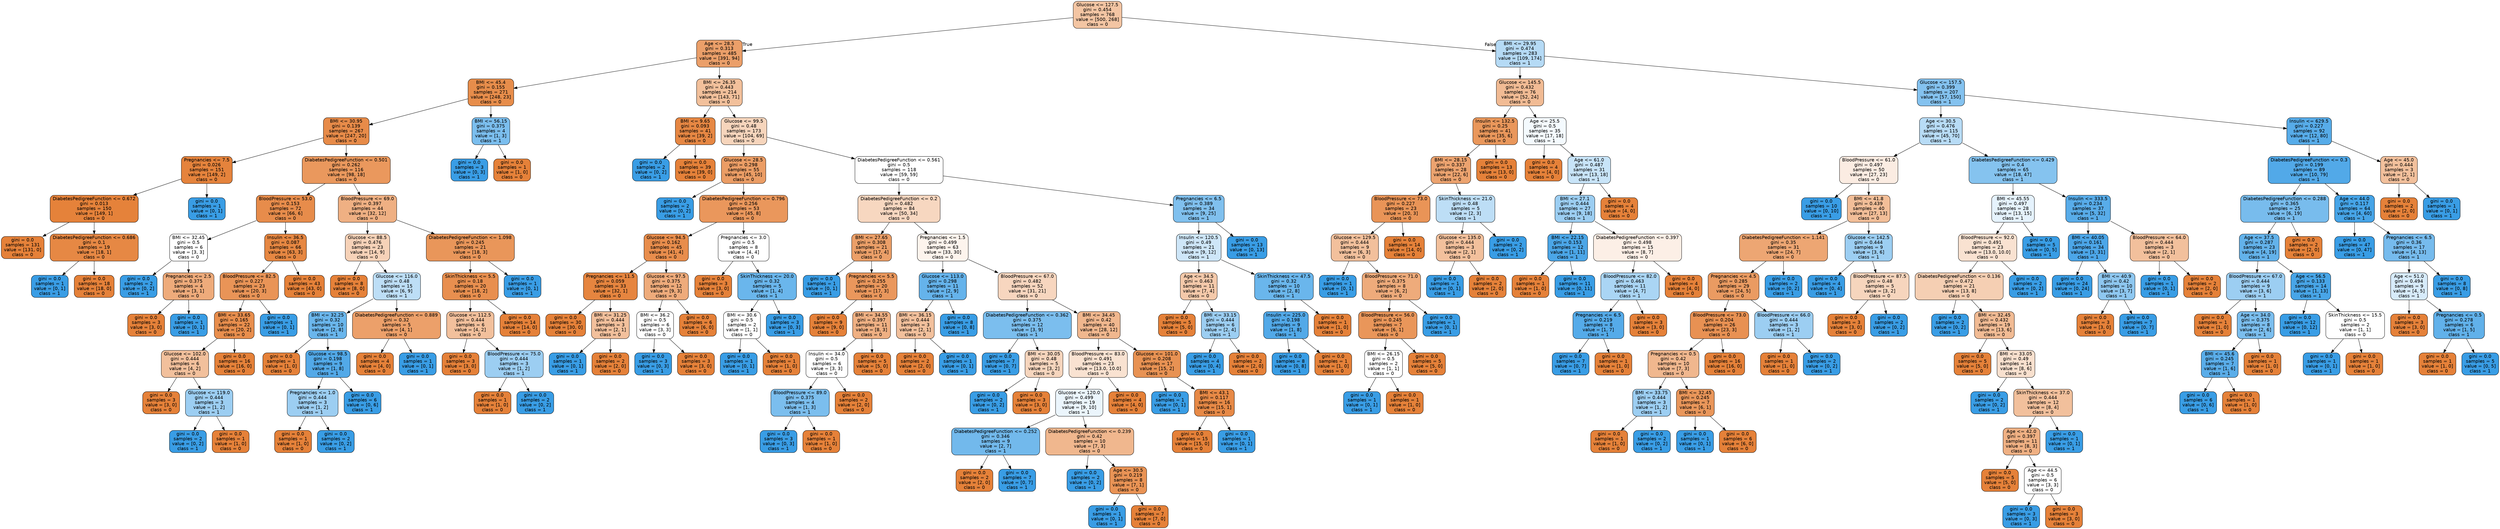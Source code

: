 digraph Tree {
node [shape=box, style="filled, rounded", color="black", fontname="helvetica"] ;
edge [fontname="helvetica"] ;
0 [label="Glucose <= 127.5\ngini = 0.454\nsamples = 768\nvalue = [500, 268]\nclass = 0", fillcolor="#f3c5a3"] ;
1 [label="Age <= 28.5\ngini = 0.313\nsamples = 485\nvalue = [391, 94]\nclass = 0", fillcolor="#eb9f69"] ;
0 -> 1 [labeldistance=2.5, labelangle=45, headlabel="True"] ;
2 [label="BMI <= 45.4\ngini = 0.155\nsamples = 271\nvalue = [248, 23]\nclass = 0", fillcolor="#e78d4b"] ;
1 -> 2 ;
3 [label="BMI <= 30.95\ngini = 0.139\nsamples = 267\nvalue = [247, 20]\nclass = 0", fillcolor="#e78b49"] ;
2 -> 3 ;
4 [label="Pregnancies <= 7.5\ngini = 0.026\nsamples = 151\nvalue = [149, 2]\nclass = 0", fillcolor="#e5833c"] ;
3 -> 4 ;
5 [label="DiabetesPedigreeFunction <= 0.672\ngini = 0.013\nsamples = 150\nvalue = [149, 1]\nclass = 0", fillcolor="#e5823a"] ;
4 -> 5 ;
6 [label="gini = 0.0\nsamples = 131\nvalue = [131, 0]\nclass = 0", fillcolor="#e58139"] ;
5 -> 6 ;
7 [label="DiabetesPedigreeFunction <= 0.686\ngini = 0.1\nsamples = 19\nvalue = [18, 1]\nclass = 0", fillcolor="#e68844"] ;
5 -> 7 ;
8 [label="gini = 0.0\nsamples = 1\nvalue = [0, 1]\nclass = 1", fillcolor="#399de5"] ;
7 -> 8 ;
9 [label="gini = 0.0\nsamples = 18\nvalue = [18, 0]\nclass = 0", fillcolor="#e58139"] ;
7 -> 9 ;
10 [label="gini = 0.0\nsamples = 1\nvalue = [0, 1]\nclass = 1", fillcolor="#399de5"] ;
4 -> 10 ;
11 [label="DiabetesPedigreeFunction <= 0.501\ngini = 0.262\nsamples = 116\nvalue = [98, 18]\nclass = 0", fillcolor="#ea985d"] ;
3 -> 11 ;
12 [label="BloodPressure <= 53.0\ngini = 0.153\nsamples = 72\nvalue = [66, 6]\nclass = 0", fillcolor="#e78c4b"] ;
11 -> 12 ;
13 [label="BMI <= 32.45\ngini = 0.5\nsamples = 6\nvalue = [3, 3]\nclass = 0", fillcolor="#ffffff"] ;
12 -> 13 ;
14 [label="gini = 0.0\nsamples = 2\nvalue = [0, 2]\nclass = 1", fillcolor="#399de5"] ;
13 -> 14 ;
15 [label="Pregnancies <= 2.5\ngini = 0.375\nsamples = 4\nvalue = [3, 1]\nclass = 0", fillcolor="#eeab7b"] ;
13 -> 15 ;
16 [label="gini = 0.0\nsamples = 3\nvalue = [3, 0]\nclass = 0", fillcolor="#e58139"] ;
15 -> 16 ;
17 [label="gini = 0.0\nsamples = 1\nvalue = [0, 1]\nclass = 1", fillcolor="#399de5"] ;
15 -> 17 ;
18 [label="Insulin <= 36.5\ngini = 0.087\nsamples = 66\nvalue = [63, 3]\nclass = 0", fillcolor="#e68742"] ;
12 -> 18 ;
19 [label="BloodPressure <= 82.5\ngini = 0.227\nsamples = 23\nvalue = [20, 3]\nclass = 0", fillcolor="#e99457"] ;
18 -> 19 ;
20 [label="BMI <= 33.65\ngini = 0.165\nsamples = 22\nvalue = [20, 2]\nclass = 0", fillcolor="#e88e4d"] ;
19 -> 20 ;
21 [label="Glucose <= 102.0\ngini = 0.444\nsamples = 6\nvalue = [4, 2]\nclass = 0", fillcolor="#f2c09c"] ;
20 -> 21 ;
22 [label="gini = 0.0\nsamples = 3\nvalue = [3, 0]\nclass = 0", fillcolor="#e58139"] ;
21 -> 22 ;
23 [label="Glucose <= 119.0\ngini = 0.444\nsamples = 3\nvalue = [1, 2]\nclass = 1", fillcolor="#9ccef2"] ;
21 -> 23 ;
24 [label="gini = 0.0\nsamples = 2\nvalue = [0, 2]\nclass = 1", fillcolor="#399de5"] ;
23 -> 24 ;
25 [label="gini = 0.0\nsamples = 1\nvalue = [1, 0]\nclass = 0", fillcolor="#e58139"] ;
23 -> 25 ;
26 [label="gini = 0.0\nsamples = 16\nvalue = [16, 0]\nclass = 0", fillcolor="#e58139"] ;
20 -> 26 ;
27 [label="gini = 0.0\nsamples = 1\nvalue = [0, 1]\nclass = 1", fillcolor="#399de5"] ;
19 -> 27 ;
28 [label="gini = 0.0\nsamples = 43\nvalue = [43, 0]\nclass = 0", fillcolor="#e58139"] ;
18 -> 28 ;
29 [label="BloodPressure <= 69.0\ngini = 0.397\nsamples = 44\nvalue = [32, 12]\nclass = 0", fillcolor="#efb083"] ;
11 -> 29 ;
30 [label="Glucose <= 88.5\ngini = 0.476\nsamples = 23\nvalue = [14, 9]\nclass = 0", fillcolor="#f6d2b8"] ;
29 -> 30 ;
31 [label="gini = 0.0\nsamples = 8\nvalue = [8, 0]\nclass = 0", fillcolor="#e58139"] ;
30 -> 31 ;
32 [label="Glucose <= 116.0\ngini = 0.48\nsamples = 15\nvalue = [6, 9]\nclass = 1", fillcolor="#bddef6"] ;
30 -> 32 ;
33 [label="BMI <= 32.25\ngini = 0.32\nsamples = 10\nvalue = [2, 8]\nclass = 1", fillcolor="#6ab6ec"] ;
32 -> 33 ;
34 [label="gini = 0.0\nsamples = 1\nvalue = [1, 0]\nclass = 0", fillcolor="#e58139"] ;
33 -> 34 ;
35 [label="Glucose <= 98.5\ngini = 0.198\nsamples = 9\nvalue = [1, 8]\nclass = 1", fillcolor="#52a9e8"] ;
33 -> 35 ;
36 [label="Pregnancies <= 1.0\ngini = 0.444\nsamples = 3\nvalue = [1, 2]\nclass = 1", fillcolor="#9ccef2"] ;
35 -> 36 ;
37 [label="gini = 0.0\nsamples = 1\nvalue = [1, 0]\nclass = 0", fillcolor="#e58139"] ;
36 -> 37 ;
38 [label="gini = 0.0\nsamples = 2\nvalue = [0, 2]\nclass = 1", fillcolor="#399de5"] ;
36 -> 38 ;
39 [label="gini = 0.0\nsamples = 6\nvalue = [0, 6]\nclass = 1", fillcolor="#399de5"] ;
35 -> 39 ;
40 [label="DiabetesPedigreeFunction <= 0.889\ngini = 0.32\nsamples = 5\nvalue = [4, 1]\nclass = 0", fillcolor="#eca06a"] ;
32 -> 40 ;
41 [label="gini = 0.0\nsamples = 4\nvalue = [4, 0]\nclass = 0", fillcolor="#e58139"] ;
40 -> 41 ;
42 [label="gini = 0.0\nsamples = 1\nvalue = [0, 1]\nclass = 1", fillcolor="#399de5"] ;
40 -> 42 ;
43 [label="DiabetesPedigreeFunction <= 1.098\ngini = 0.245\nsamples = 21\nvalue = [18, 3]\nclass = 0", fillcolor="#e9965a"] ;
29 -> 43 ;
44 [label="SkinThickness <= 5.5\ngini = 0.18\nsamples = 20\nvalue = [18, 2]\nclass = 0", fillcolor="#e88f4f"] ;
43 -> 44 ;
45 [label="Glucose <= 112.5\ngini = 0.444\nsamples = 6\nvalue = [4, 2]\nclass = 0", fillcolor="#f2c09c"] ;
44 -> 45 ;
46 [label="gini = 0.0\nsamples = 3\nvalue = [3, 0]\nclass = 0", fillcolor="#e58139"] ;
45 -> 46 ;
47 [label="BloodPressure <= 75.0\ngini = 0.444\nsamples = 3\nvalue = [1, 2]\nclass = 1", fillcolor="#9ccef2"] ;
45 -> 47 ;
48 [label="gini = 0.0\nsamples = 1\nvalue = [1, 0]\nclass = 0", fillcolor="#e58139"] ;
47 -> 48 ;
49 [label="gini = 0.0\nsamples = 2\nvalue = [0, 2]\nclass = 1", fillcolor="#399de5"] ;
47 -> 49 ;
50 [label="gini = 0.0\nsamples = 14\nvalue = [14, 0]\nclass = 0", fillcolor="#e58139"] ;
44 -> 50 ;
51 [label="gini = 0.0\nsamples = 1\nvalue = [0, 1]\nclass = 1", fillcolor="#399de5"] ;
43 -> 51 ;
52 [label="BMI <= 56.15\ngini = 0.375\nsamples = 4\nvalue = [1, 3]\nclass = 1", fillcolor="#7bbeee"] ;
2 -> 52 ;
53 [label="gini = 0.0\nsamples = 3\nvalue = [0, 3]\nclass = 1", fillcolor="#399de5"] ;
52 -> 53 ;
54 [label="gini = 0.0\nsamples = 1\nvalue = [1, 0]\nclass = 0", fillcolor="#e58139"] ;
52 -> 54 ;
55 [label="BMI <= 26.35\ngini = 0.443\nsamples = 214\nvalue = [143, 71]\nclass = 0", fillcolor="#f2c09b"] ;
1 -> 55 ;
56 [label="BMI <= 9.65\ngini = 0.093\nsamples = 41\nvalue = [39, 2]\nclass = 0", fillcolor="#e68743"] ;
55 -> 56 ;
57 [label="gini = 0.0\nsamples = 2\nvalue = [0, 2]\nclass = 1", fillcolor="#399de5"] ;
56 -> 57 ;
58 [label="gini = 0.0\nsamples = 39\nvalue = [39, 0]\nclass = 0", fillcolor="#e58139"] ;
56 -> 58 ;
59 [label="Glucose <= 99.5\ngini = 0.48\nsamples = 173\nvalue = [104, 69]\nclass = 0", fillcolor="#f6d5bc"] ;
55 -> 59 ;
60 [label="Glucose <= 28.5\ngini = 0.298\nsamples = 55\nvalue = [45, 10]\nclass = 0", fillcolor="#eb9d65"] ;
59 -> 60 ;
61 [label="gini = 0.0\nsamples = 2\nvalue = [0, 2]\nclass = 1", fillcolor="#399de5"] ;
60 -> 61 ;
62 [label="DiabetesPedigreeFunction <= 0.796\ngini = 0.256\nsamples = 53\nvalue = [45, 8]\nclass = 0", fillcolor="#ea975c"] ;
60 -> 62 ;
63 [label="Glucose <= 94.5\ngini = 0.162\nsamples = 45\nvalue = [41, 4]\nclass = 0", fillcolor="#e88d4c"] ;
62 -> 63 ;
64 [label="Pregnancies <= 11.5\ngini = 0.059\nsamples = 33\nvalue = [32, 1]\nclass = 0", fillcolor="#e6853f"] ;
63 -> 64 ;
65 [label="gini = 0.0\nsamples = 30\nvalue = [30, 0]\nclass = 0", fillcolor="#e58139"] ;
64 -> 65 ;
66 [label="BMI <= 31.25\ngini = 0.444\nsamples = 3\nvalue = [2, 1]\nclass = 0", fillcolor="#f2c09c"] ;
64 -> 66 ;
67 [label="gini = 0.0\nsamples = 1\nvalue = [0, 1]\nclass = 1", fillcolor="#399de5"] ;
66 -> 67 ;
68 [label="gini = 0.0\nsamples = 2\nvalue = [2, 0]\nclass = 0", fillcolor="#e58139"] ;
66 -> 68 ;
69 [label="Glucose <= 97.5\ngini = 0.375\nsamples = 12\nvalue = [9, 3]\nclass = 0", fillcolor="#eeab7b"] ;
63 -> 69 ;
70 [label="BMI <= 36.2\ngini = 0.5\nsamples = 6\nvalue = [3, 3]\nclass = 0", fillcolor="#ffffff"] ;
69 -> 70 ;
71 [label="gini = 0.0\nsamples = 3\nvalue = [0, 3]\nclass = 1", fillcolor="#399de5"] ;
70 -> 71 ;
72 [label="gini = 0.0\nsamples = 3\nvalue = [3, 0]\nclass = 0", fillcolor="#e58139"] ;
70 -> 72 ;
73 [label="gini = 0.0\nsamples = 6\nvalue = [6, 0]\nclass = 0", fillcolor="#e58139"] ;
69 -> 73 ;
74 [label="Pregnancies <= 3.0\ngini = 0.5\nsamples = 8\nvalue = [4, 4]\nclass = 0", fillcolor="#ffffff"] ;
62 -> 74 ;
75 [label="gini = 0.0\nsamples = 3\nvalue = [3, 0]\nclass = 0", fillcolor="#e58139"] ;
74 -> 75 ;
76 [label="SkinThickness <= 20.0\ngini = 0.32\nsamples = 5\nvalue = [1, 4]\nclass = 1", fillcolor="#6ab6ec"] ;
74 -> 76 ;
77 [label="BMI <= 30.6\ngini = 0.5\nsamples = 2\nvalue = [1, 1]\nclass = 0", fillcolor="#ffffff"] ;
76 -> 77 ;
78 [label="gini = 0.0\nsamples = 1\nvalue = [0, 1]\nclass = 1", fillcolor="#399de5"] ;
77 -> 78 ;
79 [label="gini = 0.0\nsamples = 1\nvalue = [1, 0]\nclass = 0", fillcolor="#e58139"] ;
77 -> 79 ;
80 [label="gini = 0.0\nsamples = 3\nvalue = [0, 3]\nclass = 1", fillcolor="#399de5"] ;
76 -> 80 ;
81 [label="DiabetesPedigreeFunction <= 0.561\ngini = 0.5\nsamples = 118\nvalue = [59, 59]\nclass = 0", fillcolor="#ffffff"] ;
59 -> 81 ;
82 [label="DiabetesPedigreeFunction <= 0.2\ngini = 0.482\nsamples = 84\nvalue = [50, 34]\nclass = 0", fillcolor="#f7d7c0"] ;
81 -> 82 ;
83 [label="BMI <= 27.65\ngini = 0.308\nsamples = 21\nvalue = [17, 4]\nclass = 0", fillcolor="#eb9f68"] ;
82 -> 83 ;
84 [label="gini = 0.0\nsamples = 1\nvalue = [0, 1]\nclass = 1", fillcolor="#399de5"] ;
83 -> 84 ;
85 [label="Pregnancies <= 5.5\ngini = 0.255\nsamples = 20\nvalue = [17, 3]\nclass = 0", fillcolor="#ea975c"] ;
83 -> 85 ;
86 [label="gini = 0.0\nsamples = 9\nvalue = [9, 0]\nclass = 0", fillcolor="#e58139"] ;
85 -> 86 ;
87 [label="BMI <= 34.55\ngini = 0.397\nsamples = 11\nvalue = [8, 3]\nclass = 0", fillcolor="#efb083"] ;
85 -> 87 ;
88 [label="Insulin <= 34.0\ngini = 0.5\nsamples = 6\nvalue = [3, 3]\nclass = 0", fillcolor="#ffffff"] ;
87 -> 88 ;
89 [label="BloodPressure <= 89.0\ngini = 0.375\nsamples = 4\nvalue = [1, 3]\nclass = 1", fillcolor="#7bbeee"] ;
88 -> 89 ;
90 [label="gini = 0.0\nsamples = 3\nvalue = [0, 3]\nclass = 1", fillcolor="#399de5"] ;
89 -> 90 ;
91 [label="gini = 0.0\nsamples = 1\nvalue = [1, 0]\nclass = 0", fillcolor="#e58139"] ;
89 -> 91 ;
92 [label="gini = 0.0\nsamples = 2\nvalue = [2, 0]\nclass = 0", fillcolor="#e58139"] ;
88 -> 92 ;
93 [label="gini = 0.0\nsamples = 5\nvalue = [5, 0]\nclass = 0", fillcolor="#e58139"] ;
87 -> 93 ;
94 [label="Pregnancies <= 1.5\ngini = 0.499\nsamples = 63\nvalue = [33, 30]\nclass = 0", fillcolor="#fdf4ed"] ;
82 -> 94 ;
95 [label="Glucose <= 113.0\ngini = 0.298\nsamples = 11\nvalue = [2, 9]\nclass = 1", fillcolor="#65b3eb"] ;
94 -> 95 ;
96 [label="BMI <= 36.15\ngini = 0.444\nsamples = 3\nvalue = [2, 1]\nclass = 0", fillcolor="#f2c09c"] ;
95 -> 96 ;
97 [label="gini = 0.0\nsamples = 2\nvalue = [2, 0]\nclass = 0", fillcolor="#e58139"] ;
96 -> 97 ;
98 [label="gini = 0.0\nsamples = 1\nvalue = [0, 1]\nclass = 1", fillcolor="#399de5"] ;
96 -> 98 ;
99 [label="gini = 0.0\nsamples = 8\nvalue = [0, 8]\nclass = 1", fillcolor="#399de5"] ;
95 -> 99 ;
100 [label="BloodPressure <= 67.0\ngini = 0.482\nsamples = 52\nvalue = [31, 21]\nclass = 0", fillcolor="#f7d6bf"] ;
94 -> 100 ;
101 [label="DiabetesPedigreeFunction <= 0.362\ngini = 0.375\nsamples = 12\nvalue = [3, 9]\nclass = 1", fillcolor="#7bbeee"] ;
100 -> 101 ;
102 [label="gini = 0.0\nsamples = 7\nvalue = [0, 7]\nclass = 1", fillcolor="#399de5"] ;
101 -> 102 ;
103 [label="BMI <= 30.05\ngini = 0.48\nsamples = 5\nvalue = [3, 2]\nclass = 0", fillcolor="#f6d5bd"] ;
101 -> 103 ;
104 [label="gini = 0.0\nsamples = 2\nvalue = [0, 2]\nclass = 1", fillcolor="#399de5"] ;
103 -> 104 ;
105 [label="gini = 0.0\nsamples = 3\nvalue = [3, 0]\nclass = 0", fillcolor="#e58139"] ;
103 -> 105 ;
106 [label="BMI <= 34.45\ngini = 0.42\nsamples = 40\nvalue = [28, 12]\nclass = 0", fillcolor="#f0b78e"] ;
100 -> 106 ;
107 [label="BloodPressure <= 83.0\ngini = 0.491\nsamples = 23\nvalue = [13.0, 10.0]\nclass = 0", fillcolor="#f9e2d1"] ;
106 -> 107 ;
108 [label="Glucose <= 120.0\ngini = 0.499\nsamples = 19\nvalue = [9, 10]\nclass = 1", fillcolor="#ebf5fc"] ;
107 -> 108 ;
109 [label="DiabetesPedigreeFunction <= 0.252\ngini = 0.346\nsamples = 9\nvalue = [2, 7]\nclass = 1", fillcolor="#72b9ec"] ;
108 -> 109 ;
110 [label="gini = 0.0\nsamples = 2\nvalue = [2, 0]\nclass = 0", fillcolor="#e58139"] ;
109 -> 110 ;
111 [label="gini = 0.0\nsamples = 7\nvalue = [0, 7]\nclass = 1", fillcolor="#399de5"] ;
109 -> 111 ;
112 [label="DiabetesPedigreeFunction <= 0.239\ngini = 0.42\nsamples = 10\nvalue = [7, 3]\nclass = 0", fillcolor="#f0b78e"] ;
108 -> 112 ;
113 [label="gini = 0.0\nsamples = 2\nvalue = [0, 2]\nclass = 1", fillcolor="#399de5"] ;
112 -> 113 ;
114 [label="Age <= 30.5\ngini = 0.219\nsamples = 8\nvalue = [7, 1]\nclass = 0", fillcolor="#e99355"] ;
112 -> 114 ;
115 [label="gini = 0.0\nsamples = 1\nvalue = [0, 1]\nclass = 1", fillcolor="#399de5"] ;
114 -> 115 ;
116 [label="gini = 0.0\nsamples = 7\nvalue = [7, 0]\nclass = 0", fillcolor="#e58139"] ;
114 -> 116 ;
117 [label="gini = 0.0\nsamples = 4\nvalue = [4, 0]\nclass = 0", fillcolor="#e58139"] ;
107 -> 117 ;
118 [label="Glucose <= 101.0\ngini = 0.208\nsamples = 17\nvalue = [15, 2]\nclass = 0", fillcolor="#e89253"] ;
106 -> 118 ;
119 [label="gini = 0.0\nsamples = 1\nvalue = [0, 1]\nclass = 1", fillcolor="#399de5"] ;
118 -> 119 ;
120 [label="BMI <= 43.1\ngini = 0.117\nsamples = 16\nvalue = [15, 1]\nclass = 0", fillcolor="#e78946"] ;
118 -> 120 ;
121 [label="gini = 0.0\nsamples = 15\nvalue = [15, 0]\nclass = 0", fillcolor="#e58139"] ;
120 -> 121 ;
122 [label="gini = 0.0\nsamples = 1\nvalue = [0, 1]\nclass = 1", fillcolor="#399de5"] ;
120 -> 122 ;
123 [label="Pregnancies <= 6.5\ngini = 0.389\nsamples = 34\nvalue = [9, 25]\nclass = 1", fillcolor="#80c0ee"] ;
81 -> 123 ;
124 [label="Insulin <= 120.5\ngini = 0.49\nsamples = 21\nvalue = [9, 12]\nclass = 1", fillcolor="#cee6f8"] ;
123 -> 124 ;
125 [label="Age <= 34.5\ngini = 0.463\nsamples = 11\nvalue = [7, 4]\nclass = 0", fillcolor="#f4c9aa"] ;
124 -> 125 ;
126 [label="gini = 0.0\nsamples = 5\nvalue = [5, 0]\nclass = 0", fillcolor="#e58139"] ;
125 -> 126 ;
127 [label="BMI <= 33.15\ngini = 0.444\nsamples = 6\nvalue = [2, 4]\nclass = 1", fillcolor="#9ccef2"] ;
125 -> 127 ;
128 [label="gini = 0.0\nsamples = 4\nvalue = [0, 4]\nclass = 1", fillcolor="#399de5"] ;
127 -> 128 ;
129 [label="gini = 0.0\nsamples = 2\nvalue = [2, 0]\nclass = 0", fillcolor="#e58139"] ;
127 -> 129 ;
130 [label="SkinThickness <= 47.5\ngini = 0.32\nsamples = 10\nvalue = [2, 8]\nclass = 1", fillcolor="#6ab6ec"] ;
124 -> 130 ;
131 [label="Insulin <= 225.0\ngini = 0.198\nsamples = 9\nvalue = [1, 8]\nclass = 1", fillcolor="#52a9e8"] ;
130 -> 131 ;
132 [label="gini = 0.0\nsamples = 8\nvalue = [0, 8]\nclass = 1", fillcolor="#399de5"] ;
131 -> 132 ;
133 [label="gini = 0.0\nsamples = 1\nvalue = [1, 0]\nclass = 0", fillcolor="#e58139"] ;
131 -> 133 ;
134 [label="gini = 0.0\nsamples = 1\nvalue = [1, 0]\nclass = 0", fillcolor="#e58139"] ;
130 -> 134 ;
135 [label="gini = 0.0\nsamples = 13\nvalue = [0, 13]\nclass = 1", fillcolor="#399de5"] ;
123 -> 135 ;
136 [label="BMI <= 29.95\ngini = 0.474\nsamples = 283\nvalue = [109, 174]\nclass = 1", fillcolor="#b5daf5"] ;
0 -> 136 [labeldistance=2.5, labelangle=-45, headlabel="False"] ;
137 [label="Glucose <= 145.5\ngini = 0.432\nsamples = 76\nvalue = [52, 24]\nclass = 0", fillcolor="#f1bb94"] ;
136 -> 137 ;
138 [label="Insulin <= 132.5\ngini = 0.25\nsamples = 41\nvalue = [35, 6]\nclass = 0", fillcolor="#e9975b"] ;
137 -> 138 ;
139 [label="BMI <= 28.15\ngini = 0.337\nsamples = 28\nvalue = [22, 6]\nclass = 0", fillcolor="#eca36f"] ;
138 -> 139 ;
140 [label="BloodPressure <= 73.0\ngini = 0.227\nsamples = 23\nvalue = [20, 3]\nclass = 0", fillcolor="#e99457"] ;
139 -> 140 ;
141 [label="Glucose <= 129.5\ngini = 0.444\nsamples = 9\nvalue = [6, 3]\nclass = 0", fillcolor="#f2c09c"] ;
140 -> 141 ;
142 [label="gini = 0.0\nsamples = 1\nvalue = [0, 1]\nclass = 1", fillcolor="#399de5"] ;
141 -> 142 ;
143 [label="BloodPressure <= 71.0\ngini = 0.375\nsamples = 8\nvalue = [6, 2]\nclass = 0", fillcolor="#eeab7b"] ;
141 -> 143 ;
144 [label="BloodPressure <= 56.0\ngini = 0.245\nsamples = 7\nvalue = [6, 1]\nclass = 0", fillcolor="#e9965a"] ;
143 -> 144 ;
145 [label="BMI <= 26.15\ngini = 0.5\nsamples = 2\nvalue = [1, 1]\nclass = 0", fillcolor="#ffffff"] ;
144 -> 145 ;
146 [label="gini = 0.0\nsamples = 1\nvalue = [0, 1]\nclass = 1", fillcolor="#399de5"] ;
145 -> 146 ;
147 [label="gini = 0.0\nsamples = 1\nvalue = [1, 0]\nclass = 0", fillcolor="#e58139"] ;
145 -> 147 ;
148 [label="gini = 0.0\nsamples = 5\nvalue = [5, 0]\nclass = 0", fillcolor="#e58139"] ;
144 -> 148 ;
149 [label="gini = 0.0\nsamples = 1\nvalue = [0, 1]\nclass = 1", fillcolor="#399de5"] ;
143 -> 149 ;
150 [label="gini = 0.0\nsamples = 14\nvalue = [14, 0]\nclass = 0", fillcolor="#e58139"] ;
140 -> 150 ;
151 [label="SkinThickness <= 21.0\ngini = 0.48\nsamples = 5\nvalue = [2, 3]\nclass = 1", fillcolor="#bddef6"] ;
139 -> 151 ;
152 [label="Glucose <= 135.0\ngini = 0.444\nsamples = 3\nvalue = [2, 1]\nclass = 0", fillcolor="#f2c09c"] ;
151 -> 152 ;
153 [label="gini = 0.0\nsamples = 1\nvalue = [0, 1]\nclass = 1", fillcolor="#399de5"] ;
152 -> 153 ;
154 [label="gini = 0.0\nsamples = 2\nvalue = [2, 0]\nclass = 0", fillcolor="#e58139"] ;
152 -> 154 ;
155 [label="gini = 0.0\nsamples = 2\nvalue = [0, 2]\nclass = 1", fillcolor="#399de5"] ;
151 -> 155 ;
156 [label="gini = 0.0\nsamples = 13\nvalue = [13, 0]\nclass = 0", fillcolor="#e58139"] ;
138 -> 156 ;
157 [label="Age <= 25.5\ngini = 0.5\nsamples = 35\nvalue = [17, 18]\nclass = 1", fillcolor="#f4fafe"] ;
137 -> 157 ;
158 [label="gini = 0.0\nsamples = 4\nvalue = [4, 0]\nclass = 0", fillcolor="#e58139"] ;
157 -> 158 ;
159 [label="Age <= 61.0\ngini = 0.487\nsamples = 31\nvalue = [13, 18]\nclass = 1", fillcolor="#c8e4f8"] ;
157 -> 159 ;
160 [label="BMI <= 27.1\ngini = 0.444\nsamples = 27\nvalue = [9, 18]\nclass = 1", fillcolor="#9ccef2"] ;
159 -> 160 ;
161 [label="BMI <= 22.15\ngini = 0.153\nsamples = 12\nvalue = [1, 11]\nclass = 1", fillcolor="#4ba6e7"] ;
160 -> 161 ;
162 [label="gini = 0.0\nsamples = 1\nvalue = [1, 0]\nclass = 0", fillcolor="#e58139"] ;
161 -> 162 ;
163 [label="gini = 0.0\nsamples = 11\nvalue = [0, 11]\nclass = 1", fillcolor="#399de5"] ;
161 -> 163 ;
164 [label="DiabetesPedigreeFunction <= 0.397\ngini = 0.498\nsamples = 15\nvalue = [8, 7]\nclass = 0", fillcolor="#fcefe6"] ;
160 -> 164 ;
165 [label="BloodPressure <= 82.0\ngini = 0.463\nsamples = 11\nvalue = [4, 7]\nclass = 1", fillcolor="#aad5f4"] ;
164 -> 165 ;
166 [label="Pregnancies <= 6.5\ngini = 0.219\nsamples = 8\nvalue = [1, 7]\nclass = 1", fillcolor="#55abe9"] ;
165 -> 166 ;
167 [label="gini = 0.0\nsamples = 7\nvalue = [0, 7]\nclass = 1", fillcolor="#399de5"] ;
166 -> 167 ;
168 [label="gini = 0.0\nsamples = 1\nvalue = [1, 0]\nclass = 0", fillcolor="#e58139"] ;
166 -> 168 ;
169 [label="gini = 0.0\nsamples = 3\nvalue = [3, 0]\nclass = 0", fillcolor="#e58139"] ;
165 -> 169 ;
170 [label="gini = 0.0\nsamples = 4\nvalue = [4, 0]\nclass = 0", fillcolor="#e58139"] ;
164 -> 170 ;
171 [label="gini = 0.0\nsamples = 4\nvalue = [4, 0]\nclass = 0", fillcolor="#e58139"] ;
159 -> 171 ;
172 [label="Glucose <= 157.5\ngini = 0.399\nsamples = 207\nvalue = [57, 150]\nclass = 1", fillcolor="#84c2ef"] ;
136 -> 172 ;
173 [label="Age <= 30.5\ngini = 0.476\nsamples = 115\nvalue = [45, 70]\nclass = 1", fillcolor="#b8dcf6"] ;
172 -> 173 ;
174 [label="BloodPressure <= 61.0\ngini = 0.497\nsamples = 50\nvalue = [27, 23]\nclass = 0", fillcolor="#fbece2"] ;
173 -> 174 ;
175 [label="gini = 0.0\nsamples = 10\nvalue = [0, 10]\nclass = 1", fillcolor="#399de5"] ;
174 -> 175 ;
176 [label="BMI <= 41.8\ngini = 0.439\nsamples = 40\nvalue = [27, 13]\nclass = 0", fillcolor="#f2be98"] ;
174 -> 176 ;
177 [label="DiabetesPedigreeFunction <= 1.141\ngini = 0.35\nsamples = 31\nvalue = [24, 7]\nclass = 0", fillcolor="#eda673"] ;
176 -> 177 ;
178 [label="Pregnancies <= 4.5\ngini = 0.285\nsamples = 29\nvalue = [24, 5]\nclass = 0", fillcolor="#ea9b62"] ;
177 -> 178 ;
179 [label="BloodPressure <= 73.0\ngini = 0.204\nsamples = 26\nvalue = [23, 3]\nclass = 0", fillcolor="#e89153"] ;
178 -> 179 ;
180 [label="Pregnancies <= 0.5\ngini = 0.42\nsamples = 10\nvalue = [7, 3]\nclass = 0", fillcolor="#f0b78e"] ;
179 -> 180 ;
181 [label="BMI <= 33.75\ngini = 0.444\nsamples = 3\nvalue = [1, 2]\nclass = 1", fillcolor="#9ccef2"] ;
180 -> 181 ;
182 [label="gini = 0.0\nsamples = 1\nvalue = [1, 0]\nclass = 0", fillcolor="#e58139"] ;
181 -> 182 ;
183 [label="gini = 0.0\nsamples = 2\nvalue = [0, 2]\nclass = 1", fillcolor="#399de5"] ;
181 -> 183 ;
184 [label="BMI <= 32.45\ngini = 0.245\nsamples = 7\nvalue = [6, 1]\nclass = 0", fillcolor="#e9965a"] ;
180 -> 184 ;
185 [label="gini = 0.0\nsamples = 1\nvalue = [0, 1]\nclass = 1", fillcolor="#399de5"] ;
184 -> 185 ;
186 [label="gini = 0.0\nsamples = 6\nvalue = [6, 0]\nclass = 0", fillcolor="#e58139"] ;
184 -> 186 ;
187 [label="gini = 0.0\nsamples = 16\nvalue = [16, 0]\nclass = 0", fillcolor="#e58139"] ;
179 -> 187 ;
188 [label="BloodPressure <= 66.0\ngini = 0.444\nsamples = 3\nvalue = [1, 2]\nclass = 1", fillcolor="#9ccef2"] ;
178 -> 188 ;
189 [label="gini = 0.0\nsamples = 1\nvalue = [1, 0]\nclass = 0", fillcolor="#e58139"] ;
188 -> 189 ;
190 [label="gini = 0.0\nsamples = 2\nvalue = [0, 2]\nclass = 1", fillcolor="#399de5"] ;
188 -> 190 ;
191 [label="gini = 0.0\nsamples = 2\nvalue = [0, 2]\nclass = 1", fillcolor="#399de5"] ;
177 -> 191 ;
192 [label="Glucose <= 142.5\ngini = 0.444\nsamples = 9\nvalue = [3, 6]\nclass = 1", fillcolor="#9ccef2"] ;
176 -> 192 ;
193 [label="gini = 0.0\nsamples = 4\nvalue = [0, 4]\nclass = 1", fillcolor="#399de5"] ;
192 -> 193 ;
194 [label="BloodPressure <= 87.5\ngini = 0.48\nsamples = 5\nvalue = [3, 2]\nclass = 0", fillcolor="#f6d5bd"] ;
192 -> 194 ;
195 [label="gini = 0.0\nsamples = 3\nvalue = [3, 0]\nclass = 0", fillcolor="#e58139"] ;
194 -> 195 ;
196 [label="gini = 0.0\nsamples = 2\nvalue = [0, 2]\nclass = 1", fillcolor="#399de5"] ;
194 -> 196 ;
197 [label="DiabetesPedigreeFunction <= 0.429\ngini = 0.4\nsamples = 65\nvalue = [18, 47]\nclass = 1", fillcolor="#85c3ef"] ;
173 -> 197 ;
198 [label="BMI <= 45.55\ngini = 0.497\nsamples = 28\nvalue = [13, 15]\nclass = 1", fillcolor="#e5f2fc"] ;
197 -> 198 ;
199 [label="BloodPressure <= 92.0\ngini = 0.491\nsamples = 23\nvalue = [13.0, 10.0]\nclass = 0", fillcolor="#f9e2d1"] ;
198 -> 199 ;
200 [label="DiabetesPedigreeFunction <= 0.136\ngini = 0.472\nsamples = 21\nvalue = [13, 8]\nclass = 0", fillcolor="#f5cfb3"] ;
199 -> 200 ;
201 [label="gini = 0.0\nsamples = 2\nvalue = [0, 2]\nclass = 1", fillcolor="#399de5"] ;
200 -> 201 ;
202 [label="BMI <= 32.45\ngini = 0.432\nsamples = 19\nvalue = [13, 6]\nclass = 0", fillcolor="#f1bb94"] ;
200 -> 202 ;
203 [label="gini = 0.0\nsamples = 5\nvalue = [5, 0]\nclass = 0", fillcolor="#e58139"] ;
202 -> 203 ;
204 [label="BMI <= 33.05\ngini = 0.49\nsamples = 14\nvalue = [8, 6]\nclass = 0", fillcolor="#f8e0ce"] ;
202 -> 204 ;
205 [label="gini = 0.0\nsamples = 2\nvalue = [0, 2]\nclass = 1", fillcolor="#399de5"] ;
204 -> 205 ;
206 [label="SkinThickness <= 37.0\ngini = 0.444\nsamples = 12\nvalue = [8, 4]\nclass = 0", fillcolor="#f2c09c"] ;
204 -> 206 ;
207 [label="Age <= 42.0\ngini = 0.397\nsamples = 11\nvalue = [8, 3]\nclass = 0", fillcolor="#efb083"] ;
206 -> 207 ;
208 [label="gini = 0.0\nsamples = 5\nvalue = [5, 0]\nclass = 0", fillcolor="#e58139"] ;
207 -> 208 ;
209 [label="Age <= 44.5\ngini = 0.5\nsamples = 6\nvalue = [3, 3]\nclass = 0", fillcolor="#ffffff"] ;
207 -> 209 ;
210 [label="gini = 0.0\nsamples = 3\nvalue = [0, 3]\nclass = 1", fillcolor="#399de5"] ;
209 -> 210 ;
211 [label="gini = 0.0\nsamples = 3\nvalue = [3, 0]\nclass = 0", fillcolor="#e58139"] ;
209 -> 211 ;
212 [label="gini = 0.0\nsamples = 1\nvalue = [0, 1]\nclass = 1", fillcolor="#399de5"] ;
206 -> 212 ;
213 [label="gini = 0.0\nsamples = 2\nvalue = [0, 2]\nclass = 1", fillcolor="#399de5"] ;
199 -> 213 ;
214 [label="gini = 0.0\nsamples = 5\nvalue = [0, 5]\nclass = 1", fillcolor="#399de5"] ;
198 -> 214 ;
215 [label="Insulin <= 333.5\ngini = 0.234\nsamples = 37\nvalue = [5, 32]\nclass = 1", fillcolor="#58ace9"] ;
197 -> 215 ;
216 [label="BMI <= 40.05\ngini = 0.161\nsamples = 34\nvalue = [3, 31]\nclass = 1", fillcolor="#4ca6e8"] ;
215 -> 216 ;
217 [label="gini = 0.0\nsamples = 24\nvalue = [0, 24]\nclass = 1", fillcolor="#399de5"] ;
216 -> 217 ;
218 [label="BMI <= 40.9\ngini = 0.42\nsamples = 10\nvalue = [3, 7]\nclass = 1", fillcolor="#8ec7f0"] ;
216 -> 218 ;
219 [label="gini = 0.0\nsamples = 3\nvalue = [3, 0]\nclass = 0", fillcolor="#e58139"] ;
218 -> 219 ;
220 [label="gini = 0.0\nsamples = 7\nvalue = [0, 7]\nclass = 1", fillcolor="#399de5"] ;
218 -> 220 ;
221 [label="BloodPressure <= 64.0\ngini = 0.444\nsamples = 3\nvalue = [2, 1]\nclass = 0", fillcolor="#f2c09c"] ;
215 -> 221 ;
222 [label="gini = 0.0\nsamples = 1\nvalue = [0, 1]\nclass = 1", fillcolor="#399de5"] ;
221 -> 222 ;
223 [label="gini = 0.0\nsamples = 2\nvalue = [2, 0]\nclass = 0", fillcolor="#e58139"] ;
221 -> 223 ;
224 [label="Insulin <= 629.5\ngini = 0.227\nsamples = 92\nvalue = [12, 80]\nclass = 1", fillcolor="#57ace9"] ;
172 -> 224 ;
225 [label="DiabetesPedigreeFunction <= 0.3\ngini = 0.199\nsamples = 89\nvalue = [10, 79]\nclass = 1", fillcolor="#52a9e8"] ;
224 -> 225 ;
226 [label="DiabetesPedigreeFunction <= 0.288\ngini = 0.365\nsamples = 25\nvalue = [6, 19]\nclass = 1", fillcolor="#78bced"] ;
225 -> 226 ;
227 [label="Age <= 37.5\ngini = 0.287\nsamples = 23\nvalue = [4, 19]\nclass = 1", fillcolor="#63b2ea"] ;
226 -> 227 ;
228 [label="BloodPressure <= 67.0\ngini = 0.444\nsamples = 9\nvalue = [3, 6]\nclass = 1", fillcolor="#9ccef2"] ;
227 -> 228 ;
229 [label="gini = 0.0\nsamples = 1\nvalue = [1, 0]\nclass = 0", fillcolor="#e58139"] ;
228 -> 229 ;
230 [label="Age <= 34.0\ngini = 0.375\nsamples = 8\nvalue = [2, 6]\nclass = 1", fillcolor="#7bbeee"] ;
228 -> 230 ;
231 [label="BMI <= 45.6\ngini = 0.245\nsamples = 7\nvalue = [1, 6]\nclass = 1", fillcolor="#5aade9"] ;
230 -> 231 ;
232 [label="gini = 0.0\nsamples = 6\nvalue = [0, 6]\nclass = 1", fillcolor="#399de5"] ;
231 -> 232 ;
233 [label="gini = 0.0\nsamples = 1\nvalue = [1, 0]\nclass = 0", fillcolor="#e58139"] ;
231 -> 233 ;
234 [label="gini = 0.0\nsamples = 1\nvalue = [1, 0]\nclass = 0", fillcolor="#e58139"] ;
230 -> 234 ;
235 [label="Age <= 56.5\ngini = 0.133\nsamples = 14\nvalue = [1, 13]\nclass = 1", fillcolor="#48a5e7"] ;
227 -> 235 ;
236 [label="gini = 0.0\nsamples = 12\nvalue = [0, 12]\nclass = 1", fillcolor="#399de5"] ;
235 -> 236 ;
237 [label="SkinThickness <= 15.5\ngini = 0.5\nsamples = 2\nvalue = [1, 1]\nclass = 0", fillcolor="#ffffff"] ;
235 -> 237 ;
238 [label="gini = 0.0\nsamples = 1\nvalue = [0, 1]\nclass = 1", fillcolor="#399de5"] ;
237 -> 238 ;
239 [label="gini = 0.0\nsamples = 1\nvalue = [1, 0]\nclass = 0", fillcolor="#e58139"] ;
237 -> 239 ;
240 [label="gini = 0.0\nsamples = 2\nvalue = [2, 0]\nclass = 0", fillcolor="#e58139"] ;
226 -> 240 ;
241 [label="Age <= 44.0\ngini = 0.117\nsamples = 64\nvalue = [4, 60]\nclass = 1", fillcolor="#46a4e7"] ;
225 -> 241 ;
242 [label="gini = 0.0\nsamples = 47\nvalue = [0, 47]\nclass = 1", fillcolor="#399de5"] ;
241 -> 242 ;
243 [label="Pregnancies <= 6.5\ngini = 0.36\nsamples = 17\nvalue = [4, 13]\nclass = 1", fillcolor="#76bbed"] ;
241 -> 243 ;
244 [label="Age <= 51.0\ngini = 0.494\nsamples = 9\nvalue = [4, 5]\nclass = 1", fillcolor="#d7ebfa"] ;
243 -> 244 ;
245 [label="gini = 0.0\nsamples = 3\nvalue = [3, 0]\nclass = 0", fillcolor="#e58139"] ;
244 -> 245 ;
246 [label="Pregnancies <= 0.5\ngini = 0.278\nsamples = 6\nvalue = [1, 5]\nclass = 1", fillcolor="#61b1ea"] ;
244 -> 246 ;
247 [label="gini = 0.0\nsamples = 1\nvalue = [1, 0]\nclass = 0", fillcolor="#e58139"] ;
246 -> 247 ;
248 [label="gini = 0.0\nsamples = 5\nvalue = [0, 5]\nclass = 1", fillcolor="#399de5"] ;
246 -> 248 ;
249 [label="gini = 0.0\nsamples = 8\nvalue = [0, 8]\nclass = 1", fillcolor="#399de5"] ;
243 -> 249 ;
250 [label="Age <= 45.0\ngini = 0.444\nsamples = 3\nvalue = [2, 1]\nclass = 0", fillcolor="#f2c09c"] ;
224 -> 250 ;
251 [label="gini = 0.0\nsamples = 2\nvalue = [2, 0]\nclass = 0", fillcolor="#e58139"] ;
250 -> 251 ;
252 [label="gini = 0.0\nsamples = 1\nvalue = [0, 1]\nclass = 1", fillcolor="#399de5"] ;
250 -> 252 ;
}